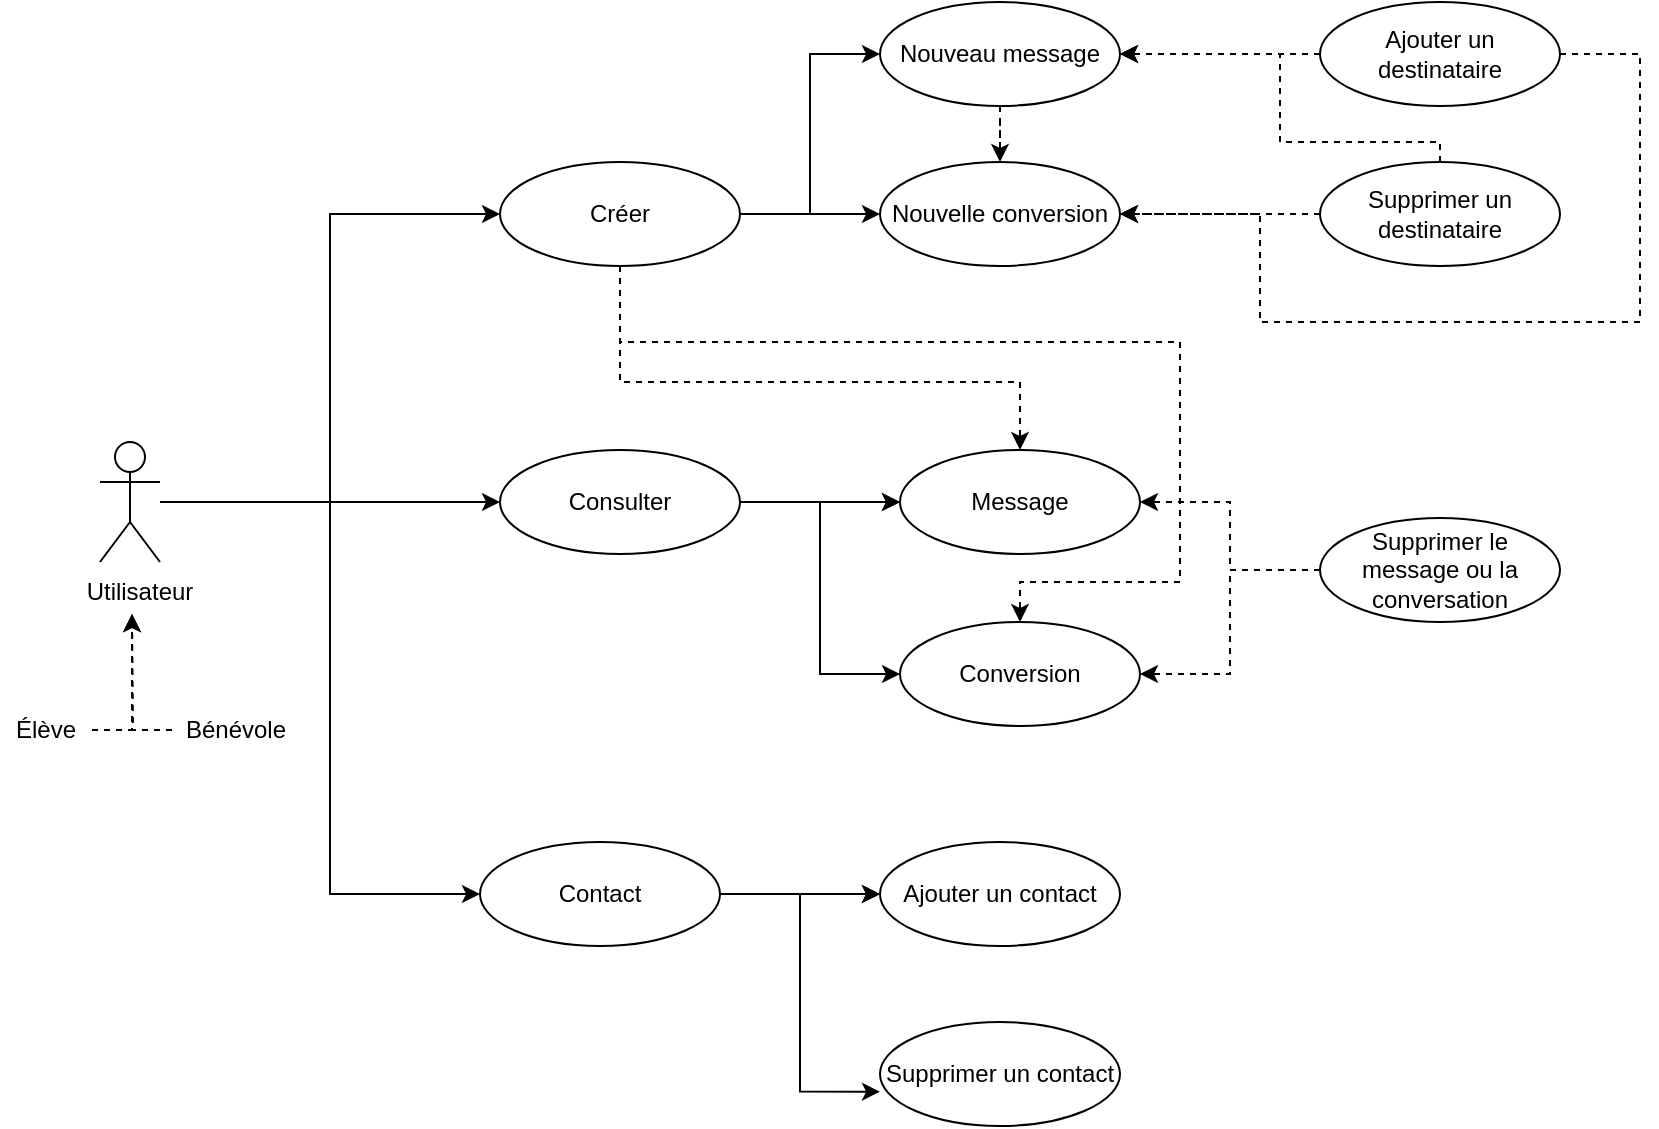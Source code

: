 <mxfile version="20.8.23" type="github">
  <diagram name="Page-1" id="rdmQYj4Cs7jWOs6_GkxZ">
    <mxGraphModel dx="1195" dy="661" grid="1" gridSize="10" guides="1" tooltips="1" connect="1" arrows="1" fold="1" page="1" pageScale="1" pageWidth="827" pageHeight="1169" math="0" shadow="0">
      <root>
        <mxCell id="0" />
        <mxCell id="1" parent="0" />
        <mxCell id="GBjzqEbFsssH7kwa6L_I-11" style="edgeStyle=orthogonalEdgeStyle;rounded=0;orthogonalLoop=1;jettySize=auto;html=1;entryX=0;entryY=0.5;entryDx=0;entryDy=0;" edge="1" parent="1" source="GBjzqEbFsssH7kwa6L_I-1" target="GBjzqEbFsssH7kwa6L_I-10">
          <mxGeometry relative="1" as="geometry" />
        </mxCell>
        <mxCell id="GBjzqEbFsssH7kwa6L_I-13" style="edgeStyle=orthogonalEdgeStyle;rounded=0;orthogonalLoop=1;jettySize=auto;html=1;entryX=0;entryY=0.5;entryDx=0;entryDy=0;" edge="1" parent="1" source="GBjzqEbFsssH7kwa6L_I-1" target="GBjzqEbFsssH7kwa6L_I-12">
          <mxGeometry relative="1" as="geometry" />
        </mxCell>
        <mxCell id="GBjzqEbFsssH7kwa6L_I-25" style="edgeStyle=orthogonalEdgeStyle;rounded=0;orthogonalLoop=1;jettySize=auto;html=1;entryX=0;entryY=0.5;entryDx=0;entryDy=0;" edge="1" parent="1" target="GBjzqEbFsssH7kwa6L_I-24">
          <mxGeometry relative="1" as="geometry">
            <mxPoint x="115" y="310" as="sourcePoint" />
            <mxPoint x="275" y="506" as="targetPoint" />
            <Array as="points">
              <mxPoint x="195" y="310" />
              <mxPoint x="195" y="506" />
            </Array>
          </mxGeometry>
        </mxCell>
        <mxCell id="GBjzqEbFsssH7kwa6L_I-1" value="Actor" style="shape=umlActor;verticalLabelPosition=bottom;verticalAlign=top;html=1;outlineConnect=0;overflow=visible;noLabel=1;" vertex="1" parent="1">
          <mxGeometry x="80" y="280" width="30" height="60" as="geometry" />
        </mxCell>
        <mxCell id="GBjzqEbFsssH7kwa6L_I-2" value="Utilisateur" style="text;html=1;strokeColor=none;fillColor=none;align=center;verticalAlign=middle;whiteSpace=wrap;rounded=0;" vertex="1" parent="1">
          <mxGeometry x="70" y="340" width="60" height="30" as="geometry" />
        </mxCell>
        <mxCell id="GBjzqEbFsssH7kwa6L_I-3" value="" style="edgeStyle=orthogonalEdgeStyle;rounded=0;orthogonalLoop=1;jettySize=auto;html=1;dashed=1;" edge="1" parent="1" source="GBjzqEbFsssH7kwa6L_I-4">
          <mxGeometry relative="1" as="geometry">
            <mxPoint x="76" y="425" as="sourcePoint" />
            <mxPoint x="96" y="366" as="targetPoint" />
          </mxGeometry>
        </mxCell>
        <mxCell id="GBjzqEbFsssH7kwa6L_I-4" value="Élève" style="text;html=1;strokeColor=none;fillColor=none;align=center;verticalAlign=middle;whiteSpace=wrap;rounded=0;" vertex="1" parent="1">
          <mxGeometry x="30" y="409" width="46" height="30" as="geometry" />
        </mxCell>
        <mxCell id="GBjzqEbFsssH7kwa6L_I-5" value="" style="edgeStyle=orthogonalEdgeStyle;rounded=0;orthogonalLoop=1;jettySize=auto;html=1;dashed=1;exitX=0;exitY=0.5;exitDx=0;exitDy=0;" edge="1" parent="1" source="GBjzqEbFsssH7kwa6L_I-6">
          <mxGeometry relative="1" as="geometry">
            <mxPoint x="116" y="431" as="sourcePoint" />
            <mxPoint x="96" y="366" as="targetPoint" />
          </mxGeometry>
        </mxCell>
        <mxCell id="GBjzqEbFsssH7kwa6L_I-6" value="Bénévole" style="text;html=1;strokeColor=none;fillColor=none;align=center;verticalAlign=middle;whiteSpace=wrap;rounded=0;" vertex="1" parent="1">
          <mxGeometry x="116" y="409" width="64" height="30" as="geometry" />
        </mxCell>
        <mxCell id="GBjzqEbFsssH7kwa6L_I-15" value="" style="edgeStyle=orthogonalEdgeStyle;rounded=0;orthogonalLoop=1;jettySize=auto;html=1;" edge="1" parent="1" source="GBjzqEbFsssH7kwa6L_I-10" target="GBjzqEbFsssH7kwa6L_I-14">
          <mxGeometry relative="1" as="geometry" />
        </mxCell>
        <mxCell id="GBjzqEbFsssH7kwa6L_I-16" value="" style="edgeStyle=orthogonalEdgeStyle;rounded=0;orthogonalLoop=1;jettySize=auto;html=1;" edge="1" parent="1" source="GBjzqEbFsssH7kwa6L_I-10" target="GBjzqEbFsssH7kwa6L_I-14">
          <mxGeometry relative="1" as="geometry" />
        </mxCell>
        <mxCell id="GBjzqEbFsssH7kwa6L_I-19" style="edgeStyle=orthogonalEdgeStyle;rounded=0;orthogonalLoop=1;jettySize=auto;html=1;entryX=0;entryY=0.5;entryDx=0;entryDy=0;" edge="1" parent="1" source="GBjzqEbFsssH7kwa6L_I-10" target="GBjzqEbFsssH7kwa6L_I-17">
          <mxGeometry relative="1" as="geometry" />
        </mxCell>
        <mxCell id="GBjzqEbFsssH7kwa6L_I-10" value="Consulter" style="ellipse;whiteSpace=wrap;html=1;" vertex="1" parent="1">
          <mxGeometry x="280" y="284" width="120" height="52" as="geometry" />
        </mxCell>
        <mxCell id="GBjzqEbFsssH7kwa6L_I-22" style="edgeStyle=orthogonalEdgeStyle;rounded=0;orthogonalLoop=1;jettySize=auto;html=1;" edge="1" parent="1" source="GBjzqEbFsssH7kwa6L_I-12" target="GBjzqEbFsssH7kwa6L_I-21">
          <mxGeometry relative="1" as="geometry" />
        </mxCell>
        <mxCell id="GBjzqEbFsssH7kwa6L_I-23" style="edgeStyle=orthogonalEdgeStyle;rounded=0;orthogonalLoop=1;jettySize=auto;html=1;entryX=0;entryY=0.5;entryDx=0;entryDy=0;" edge="1" parent="1" source="GBjzqEbFsssH7kwa6L_I-12" target="GBjzqEbFsssH7kwa6L_I-20">
          <mxGeometry relative="1" as="geometry" />
        </mxCell>
        <mxCell id="GBjzqEbFsssH7kwa6L_I-40" style="edgeStyle=orthogonalEdgeStyle;rounded=0;orthogonalLoop=1;jettySize=auto;html=1;entryX=0.5;entryY=0;entryDx=0;entryDy=0;dashed=1;" edge="1" parent="1" source="GBjzqEbFsssH7kwa6L_I-12" target="GBjzqEbFsssH7kwa6L_I-14">
          <mxGeometry relative="1" as="geometry">
            <Array as="points">
              <mxPoint x="340" y="250" />
              <mxPoint x="540" y="250" />
            </Array>
          </mxGeometry>
        </mxCell>
        <mxCell id="GBjzqEbFsssH7kwa6L_I-41" style="edgeStyle=orthogonalEdgeStyle;rounded=0;orthogonalLoop=1;jettySize=auto;html=1;dashed=1;entryX=0.5;entryY=0;entryDx=0;entryDy=0;" edge="1" parent="1" source="GBjzqEbFsssH7kwa6L_I-12" target="GBjzqEbFsssH7kwa6L_I-17">
          <mxGeometry relative="1" as="geometry">
            <Array as="points">
              <mxPoint x="340" y="230" />
              <mxPoint x="620" y="230" />
              <mxPoint x="620" y="350" />
              <mxPoint x="540" y="350" />
            </Array>
          </mxGeometry>
        </mxCell>
        <mxCell id="GBjzqEbFsssH7kwa6L_I-12" value="Créer" style="ellipse;whiteSpace=wrap;html=1;" vertex="1" parent="1">
          <mxGeometry x="280" y="140" width="120" height="52" as="geometry" />
        </mxCell>
        <mxCell id="GBjzqEbFsssH7kwa6L_I-14" value="Message" style="ellipse;whiteSpace=wrap;html=1;" vertex="1" parent="1">
          <mxGeometry x="480" y="284" width="120" height="52" as="geometry" />
        </mxCell>
        <mxCell id="GBjzqEbFsssH7kwa6L_I-17" value="Conversion" style="ellipse;whiteSpace=wrap;html=1;" vertex="1" parent="1">
          <mxGeometry x="480" y="370" width="120" height="52" as="geometry" />
        </mxCell>
        <mxCell id="GBjzqEbFsssH7kwa6L_I-37" value="" style="edgeStyle=orthogonalEdgeStyle;rounded=0;orthogonalLoop=1;jettySize=auto;html=1;dashed=1;" edge="1" parent="1" source="GBjzqEbFsssH7kwa6L_I-20" target="GBjzqEbFsssH7kwa6L_I-21">
          <mxGeometry relative="1" as="geometry" />
        </mxCell>
        <mxCell id="GBjzqEbFsssH7kwa6L_I-20" value="Nouveau message" style="ellipse;whiteSpace=wrap;html=1;" vertex="1" parent="1">
          <mxGeometry x="470" y="60" width="120" height="52" as="geometry" />
        </mxCell>
        <mxCell id="GBjzqEbFsssH7kwa6L_I-21" value="Nouvelle conversion" style="ellipse;whiteSpace=wrap;html=1;" vertex="1" parent="1">
          <mxGeometry x="470" y="140" width="120" height="52" as="geometry" />
        </mxCell>
        <mxCell id="GBjzqEbFsssH7kwa6L_I-27" value="" style="edgeStyle=orthogonalEdgeStyle;rounded=0;orthogonalLoop=1;jettySize=auto;html=1;" edge="1" parent="1" source="GBjzqEbFsssH7kwa6L_I-24" target="GBjzqEbFsssH7kwa6L_I-26">
          <mxGeometry relative="1" as="geometry" />
        </mxCell>
        <mxCell id="GBjzqEbFsssH7kwa6L_I-28" value="" style="edgeStyle=orthogonalEdgeStyle;rounded=0;orthogonalLoop=1;jettySize=auto;html=1;" edge="1" parent="1" source="GBjzqEbFsssH7kwa6L_I-24" target="GBjzqEbFsssH7kwa6L_I-26">
          <mxGeometry relative="1" as="geometry" />
        </mxCell>
        <mxCell id="GBjzqEbFsssH7kwa6L_I-30" style="edgeStyle=orthogonalEdgeStyle;rounded=0;orthogonalLoop=1;jettySize=auto;html=1;entryX=0;entryY=0.67;entryDx=0;entryDy=0;entryPerimeter=0;" edge="1" parent="1" source="GBjzqEbFsssH7kwa6L_I-24" target="GBjzqEbFsssH7kwa6L_I-29">
          <mxGeometry relative="1" as="geometry" />
        </mxCell>
        <mxCell id="GBjzqEbFsssH7kwa6L_I-24" value="Contact" style="ellipse;whiteSpace=wrap;html=1;" vertex="1" parent="1">
          <mxGeometry x="270" y="480" width="120" height="52" as="geometry" />
        </mxCell>
        <mxCell id="GBjzqEbFsssH7kwa6L_I-26" value="Ajouter un contact" style="ellipse;whiteSpace=wrap;html=1;" vertex="1" parent="1">
          <mxGeometry x="470" y="480" width="120" height="52" as="geometry" />
        </mxCell>
        <mxCell id="GBjzqEbFsssH7kwa6L_I-29" value="Supprimer un contact" style="ellipse;whiteSpace=wrap;html=1;" vertex="1" parent="1">
          <mxGeometry x="470" y="570" width="120" height="52" as="geometry" />
        </mxCell>
        <mxCell id="GBjzqEbFsssH7kwa6L_I-33" style="edgeStyle=orthogonalEdgeStyle;rounded=0;orthogonalLoop=1;jettySize=auto;html=1;entryX=1;entryY=0.5;entryDx=0;entryDy=0;dashed=1;" edge="1" parent="1" source="GBjzqEbFsssH7kwa6L_I-31" target="GBjzqEbFsssH7kwa6L_I-20">
          <mxGeometry relative="1" as="geometry" />
        </mxCell>
        <mxCell id="GBjzqEbFsssH7kwa6L_I-36" style="edgeStyle=orthogonalEdgeStyle;rounded=0;orthogonalLoop=1;jettySize=auto;html=1;entryX=1;entryY=0.5;entryDx=0;entryDy=0;dashed=1;" edge="1" parent="1" source="GBjzqEbFsssH7kwa6L_I-31" target="GBjzqEbFsssH7kwa6L_I-21">
          <mxGeometry relative="1" as="geometry">
            <Array as="points">
              <mxPoint x="850" y="86" />
              <mxPoint x="850" y="220" />
              <mxPoint x="660" y="220" />
              <mxPoint x="660" y="166" />
            </Array>
          </mxGeometry>
        </mxCell>
        <mxCell id="GBjzqEbFsssH7kwa6L_I-31" value="Ajouter un destinataire" style="ellipse;whiteSpace=wrap;html=1;" vertex="1" parent="1">
          <mxGeometry x="690" y="60" width="120" height="52" as="geometry" />
        </mxCell>
        <mxCell id="GBjzqEbFsssH7kwa6L_I-34" style="edgeStyle=orthogonalEdgeStyle;rounded=0;orthogonalLoop=1;jettySize=auto;html=1;entryX=1;entryY=0.5;entryDx=0;entryDy=0;exitX=0.5;exitY=0;exitDx=0;exitDy=0;dashed=1;" edge="1" parent="1" source="GBjzqEbFsssH7kwa6L_I-32" target="GBjzqEbFsssH7kwa6L_I-20">
          <mxGeometry relative="1" as="geometry">
            <Array as="points">
              <mxPoint x="750" y="130" />
              <mxPoint x="670" y="130" />
              <mxPoint x="670" y="86" />
            </Array>
          </mxGeometry>
        </mxCell>
        <mxCell id="GBjzqEbFsssH7kwa6L_I-35" style="edgeStyle=orthogonalEdgeStyle;rounded=0;orthogonalLoop=1;jettySize=auto;html=1;entryX=1;entryY=0.5;entryDx=0;entryDy=0;dashed=1;" edge="1" parent="1" source="GBjzqEbFsssH7kwa6L_I-32" target="GBjzqEbFsssH7kwa6L_I-21">
          <mxGeometry relative="1" as="geometry" />
        </mxCell>
        <mxCell id="GBjzqEbFsssH7kwa6L_I-32" value="Supprimer un destinataire" style="ellipse;whiteSpace=wrap;html=1;" vertex="1" parent="1">
          <mxGeometry x="690" y="140" width="120" height="52" as="geometry" />
        </mxCell>
        <mxCell id="GBjzqEbFsssH7kwa6L_I-43" style="edgeStyle=orthogonalEdgeStyle;rounded=0;orthogonalLoop=1;jettySize=auto;html=1;entryX=1;entryY=0.5;entryDx=0;entryDy=0;dashed=1;" edge="1" parent="1" source="GBjzqEbFsssH7kwa6L_I-42" target="GBjzqEbFsssH7kwa6L_I-14">
          <mxGeometry relative="1" as="geometry" />
        </mxCell>
        <mxCell id="GBjzqEbFsssH7kwa6L_I-44" style="edgeStyle=orthogonalEdgeStyle;rounded=0;orthogonalLoop=1;jettySize=auto;html=1;entryX=1;entryY=0.5;entryDx=0;entryDy=0;dashed=1;" edge="1" parent="1" source="GBjzqEbFsssH7kwa6L_I-42" target="GBjzqEbFsssH7kwa6L_I-17">
          <mxGeometry relative="1" as="geometry" />
        </mxCell>
        <mxCell id="GBjzqEbFsssH7kwa6L_I-42" value="Supprimer le message ou la conversation" style="ellipse;whiteSpace=wrap;html=1;" vertex="1" parent="1">
          <mxGeometry x="690" y="318" width="120" height="52" as="geometry" />
        </mxCell>
      </root>
    </mxGraphModel>
  </diagram>
</mxfile>
